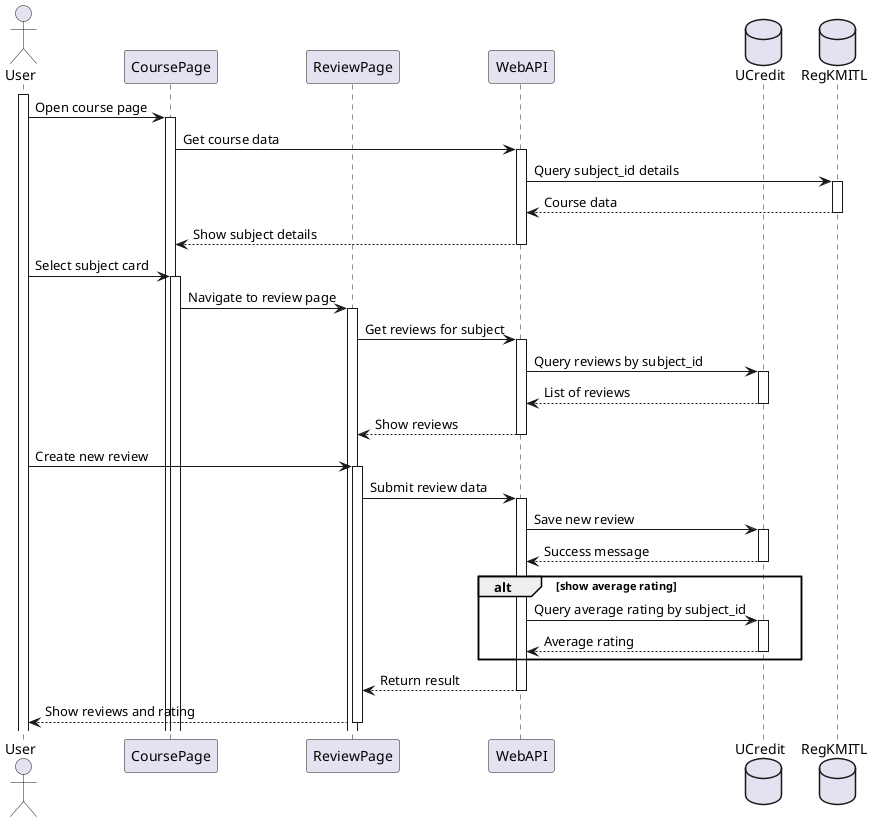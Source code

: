 @startuml Review Page
actor User
participant CoursePage
participant ReviewPage
participant WebAPI
database UCredit
database RegKMITL

activate User
User -> CoursePage ++ : Open course page
CoursePage -> WebAPI ++ : Get course data
WebAPI -> RegKMITL ++ : Query subject_id details
return Course data
return Show subject details

User -> CoursePage ++ : Select subject card
CoursePage -> ReviewPage ++ : Navigate to review page
ReviewPage -> WebAPI ++ : Get reviews for subject
WebAPI -> UCredit ++ : Query reviews by subject_id
return List of reviews
return Show reviews

User -> ReviewPage ++ : Create new review
ReviewPage -> WebAPI ++ : Submit review data
WebAPI -> UCredit ++ : Save new review
return Success message

alt show average rating
    WebAPI -> UCredit ++ : Query average rating by subject_id
    return Average rating
end

WebAPI --> ReviewPage -- : Return result
ReviewPage --> User -- : Show reviews and rating

@enduml
